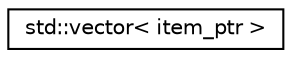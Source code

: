 digraph "Graphical Class Hierarchy"
{
  edge [fontname="Helvetica",fontsize="10",labelfontname="Helvetica",labelfontsize="10"];
  node [fontname="Helvetica",fontsize="10",shape=record];
  rankdir="LR";
  Node0 [label="std::vector\< item_ptr \>",height=0.2,width=0.4,color="black", fillcolor="white", style="filled",URL="$classstd_1_1vector.html"];
}

